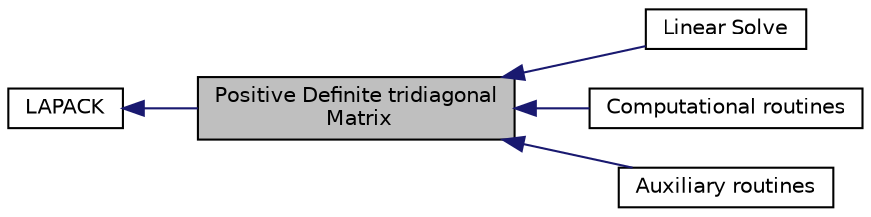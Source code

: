 digraph "Positive Definite tridiagonal Matrix"
{
  edge [fontname="Helvetica",fontsize="10",labelfontname="Helvetica",labelfontsize="10"];
  node [fontname="Helvetica",fontsize="10",shape=record];
  rankdir=LR;
  Node2 [label="Linear Solve",height=0.2,width=0.4,color="black", fillcolor="white", style="filled",URL="$group__solve_p_t.html"];
  Node1 [label="LAPACK",height=0.2,width=0.4,color="black", fillcolor="white", style="filled",URL="$group__lapack.html"];
  Node0 [label="Positive Definite tridiagonal\l Matrix",height=0.2,width=0.4,color="black", fillcolor="grey75", style="filled" fontcolor="black"];
  Node3 [label="Computational routines",height=0.2,width=0.4,color="black", fillcolor="white", style="filled",URL="$group__computational_p_t.html"];
  Node4 [label="Auxiliary routines",height=0.2,width=0.4,color="black", fillcolor="white", style="filled",URL="$group__auxiliary_p_t.html"];
  Node1->Node0 [shape=plaintext, color="midnightblue", dir="back", style="solid"];
  Node0->Node2 [shape=plaintext, color="midnightblue", dir="back", style="solid"];
  Node0->Node3 [shape=plaintext, color="midnightblue", dir="back", style="solid"];
  Node0->Node4 [shape=plaintext, color="midnightblue", dir="back", style="solid"];
}
